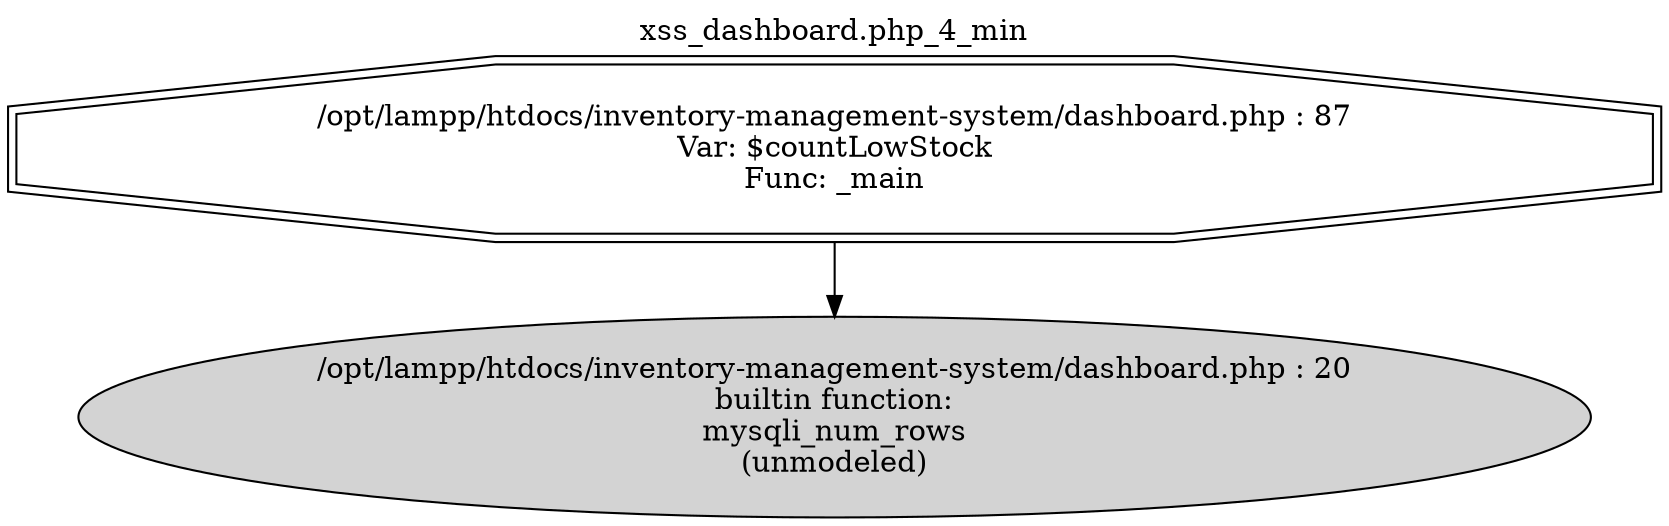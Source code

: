 digraph cfg {
  label="xss_dashboard.php_4_min";
  labelloc=t;
  n1 [shape=doubleoctagon, label="/opt/lampp/htdocs/inventory-management-system/dashboard.php : 87\nVar: $countLowStock\nFunc: _main\n"];
  n2 [shape=ellipse, label="/opt/lampp/htdocs/inventory-management-system/dashboard.php : 20\nbuiltin function:\nmysqli_num_rows\n(unmodeled)\n",style=filled];
  n1 -> n2;
}
